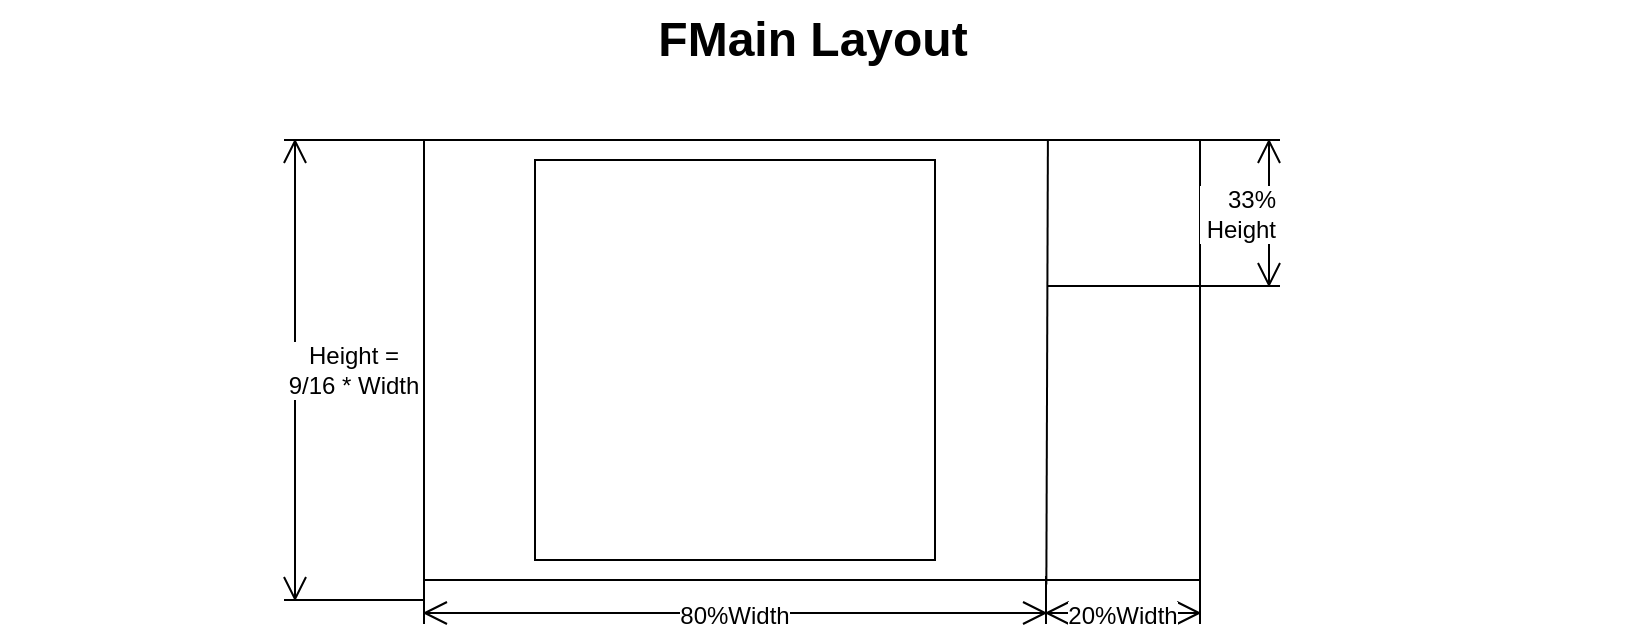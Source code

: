 <mxfile>
    <diagram id="IKmMMKoKRgROu2fk3VaU" name="FMainLayout">
        <mxGraphModel dx="700" dy="2000" grid="1" gridSize="10" guides="1" tooltips="1" connect="1" arrows="1" fold="1" page="1" pageScale="1" pageWidth="827" pageHeight="1169" math="0" shadow="0">
            <root>
                <mxCell id="ES1KHg0D85jEItp_t5hM-0"/>
                <mxCell id="ES1KHg0D85jEItp_t5hM-1" parent="ES1KHg0D85jEItp_t5hM-0"/>
                <mxCell id="ES1KHg0D85jEItp_t5hM-5" value="FMain Layout" style="text;strokeColor=none;fillColor=none;html=1;fontSize=24;fontStyle=1;verticalAlign=middle;align=center;" parent="ES1KHg0D85jEItp_t5hM-1" vertex="1">
                    <mxGeometry x="8" width="812" height="40" as="geometry"/>
                </mxCell>
                <mxCell id="ES1KHg0D85jEItp_t5hM-6" value="" style="rounded=0;whiteSpace=wrap;html=1;" parent="ES1KHg0D85jEItp_t5hM-1" vertex="1">
                    <mxGeometry x="220" y="70" width="388" height="220" as="geometry"/>
                </mxCell>
                <mxCell id="ES1KHg0D85jEItp_t5hM-7" value="" style="endArrow=none;html=1;exitX=0.804;exitY=0.002;exitDx=0;exitDy=0;entryX=0.802;entryY=1.01;entryDx=0;entryDy=0;entryPerimeter=0;exitPerimeter=0;" parent="ES1KHg0D85jEItp_t5hM-1" source="ES1KHg0D85jEItp_t5hM-6" target="ES1KHg0D85jEItp_t5hM-6" edge="1">
                    <mxGeometry width="50" height="50" relative="1" as="geometry">
                        <mxPoint x="410" y="330" as="sourcePoint"/>
                        <mxPoint x="470" y="350" as="targetPoint"/>
                    </mxGeometry>
                </mxCell>
                <mxCell id="ES1KHg0D85jEItp_t5hM-8" value="&lt;font color=&quot;#000000&quot;&gt;20%Width&lt;/font&gt;" style="shape=dimension;whiteSpace=wrap;html=1;align=center;points=[];verticalAlign=bottom;spacingBottom=-5;labelBackgroundColor=#ffffff" parent="ES1KHg0D85jEItp_t5hM-1" vertex="1">
                    <mxGeometry x="531" y="290" width="77" height="22" as="geometry"/>
                </mxCell>
                <mxCell id="ES1KHg0D85jEItp_t5hM-9" value="&lt;font color=&quot;#000000&quot;&gt;80%Width&lt;/font&gt;" style="shape=dimension;whiteSpace=wrap;html=1;align=center;points=[];verticalAlign=bottom;spacingBottom=-5;labelBackgroundColor=#ffffff" parent="ES1KHg0D85jEItp_t5hM-1" vertex="1">
                    <mxGeometry x="220" y="288" width="311" height="24" as="geometry"/>
                </mxCell>
                <mxCell id="ES1KHg0D85jEItp_t5hM-12" value="33% Height" style="shape=dimension;direction=north;whiteSpace=wrap;html=1;align=right;points=[];verticalAlign=middle;labelBackgroundColor=#ffffff;fontColor=#000000;" parent="ES1KHg0D85jEItp_t5hM-1" vertex="1">
                    <mxGeometry x="608" y="70" width="40" height="73" as="geometry"/>
                </mxCell>
                <mxCell id="ES1KHg0D85jEItp_t5hM-14" value="&lt;font color=&quot;#ffffff&quot;&gt;Information&lt;/font&gt;" style="text;html=1;strokeColor=none;fillColor=none;align=center;verticalAlign=middle;whiteSpace=wrap;rounded=0;fontColor=#000000;" parent="ES1KHg0D85jEItp_t5hM-1" vertex="1">
                    <mxGeometry x="539.5" y="70" width="60" height="30" as="geometry"/>
                </mxCell>
                <mxCell id="ES1KHg0D85jEItp_t5hM-15" value="" style="endArrow=none;html=1;fontColor=#FFFFFF;entryX=1;entryY=0.332;entryDx=0;entryDy=0;entryPerimeter=0;" parent="ES1KHg0D85jEItp_t5hM-1" target="ES1KHg0D85jEItp_t5hM-6" edge="1">
                    <mxGeometry width="50" height="50" relative="1" as="geometry">
                        <mxPoint x="532" y="143" as="sourcePoint"/>
                        <mxPoint x="450" y="200" as="targetPoint"/>
                    </mxGeometry>
                </mxCell>
                <mxCell id="ES1KHg0D85jEItp_t5hM-16" value="" style="rounded=0;whiteSpace=wrap;html=1;fontColor=#FFFFFF;" parent="ES1KHg0D85jEItp_t5hM-1" vertex="1">
                    <mxGeometry x="275.5" y="80" width="200" height="200" as="geometry"/>
                </mxCell>
                <mxCell id="ES1KHg0D85jEItp_t5hM-13" value="&lt;font color=&quot;#ffffff&quot;&gt;Gamefield&lt;br&gt;&lt;/font&gt;" style="text;html=1;strokeColor=none;fillColor=none;align=center;verticalAlign=middle;whiteSpace=wrap;rounded=0;fontColor=#000000;" parent="ES1KHg0D85jEItp_t5hM-1" vertex="1">
                    <mxGeometry x="345.5" y="165" width="60" height="30" as="geometry"/>
                </mxCell>
                <mxCell id="ES1KHg0D85jEItp_t5hM-17" value="&lt;font color=&quot;#ffffff&quot;&gt;Buttons&lt;/font&gt;" style="text;html=1;strokeColor=none;fillColor=none;align=center;verticalAlign=middle;whiteSpace=wrap;rounded=0;fontColor=#000000;" parent="ES1KHg0D85jEItp_t5hM-1" vertex="1">
                    <mxGeometry x="539.5" y="143" width="60" height="30" as="geometry"/>
                </mxCell>
                <mxCell id="ES1KHg0D85jEItp_t5hM-18" value="&lt;font color=&quot;#000000&quot;&gt;Height = 9/16 * Width&lt;/font&gt;" style="shape=dimension;direction=south;whiteSpace=wrap;html=1;align=center;points=[];verticalAlign=middle;labelBackgroundColor=#ffffff;fontColor=#FFFFFF;" parent="ES1KHg0D85jEItp_t5hM-1" vertex="1">
                    <mxGeometry x="150" y="70" width="70" height="230" as="geometry"/>
                </mxCell>
            </root>
        </mxGraphModel>
    </diagram>
    <diagram id="nvnnfnN3T7ylP6F-YQjb" name="MainFlow">
        <mxGraphModel dx="1057" dy="800" grid="1" gridSize="10" guides="1" tooltips="1" connect="1" arrows="1" fold="1" page="1" pageScale="1" pageWidth="827" pageHeight="1169" math="0" shadow="0">
            <root>
                <mxCell id="0"/>
                <mxCell id="1" parent="0"/>
                <mxCell id="3" value="Main flow of Floodpipe" style="text;strokeColor=none;fillColor=none;html=1;fontSize=24;fontStyle=1;verticalAlign=middle;align=center;rounded=0;" parent="1" vertex="1">
                    <mxGeometry x="8" width="812" height="40" as="geometry"/>
                </mxCell>
                <mxCell id="8" style="edgeStyle=none;html=1;exitX=0.5;exitY=1;exitDx=0;exitDy=0;exitPerimeter=0;entryX=0.5;entryY=0;entryDx=0;entryDy=0;rounded=0;" parent="1" source="6" target="7" edge="1">
                    <mxGeometry relative="1" as="geometry"/>
                </mxCell>
                <mxCell id="6" value="Programstart" style="strokeWidth=2;html=1;shape=mxgraph.flowchart.start_1;whiteSpace=wrap;rounded=0;" parent="1" vertex="1">
                    <mxGeometry x="328" y="80" width="172" height="60" as="geometry"/>
                </mxCell>
                <mxCell id="7" value="&lt;b&gt;OnCreate()&lt;br&gt;&lt;br&gt;&lt;/b&gt;Default startlayout&lt;br&gt;(Lables, Text, Buttons and empty gamefield)" style="rounded=0;whiteSpace=wrap;html=1;absoluteArcSize=1;arcSize=14;strokeWidth=2;" parent="1" vertex="1">
                    <mxGeometry x="328" y="220" width="172" height="80" as="geometry"/>
                </mxCell>
                <mxCell id="18" value="New Game" style="whiteSpace=wrap;html=1;align=center;verticalAlign=middle;treeFolding=1;treeMoving=1;rounded=0;" parent="1" vertex="1">
                    <mxGeometry x="304" y="434.5" width="100" height="60" as="geometry"/>
                </mxCell>
                <mxCell id="26" style="edgeStyle=none;html=1;exitX=0.5;exitY=1;exitDx=0;exitDy=0;entryX=0.5;entryY=0;entryDx=0;entryDy=0;entryPerimeter=0;rounded=0;" parent="1" source="19" target="24" edge="1">
                    <mxGeometry relative="1" as="geometry"/>
                </mxCell>
                <mxCell id="19" value="Exit" style="whiteSpace=wrap;html=1;align=center;verticalAlign=middle;treeFolding=1;treeMoving=1;rounded=0;" parent="1" vertex="1">
                    <mxGeometry x="364" y="700" width="100" height="60" as="geometry"/>
                </mxCell>
                <mxCell id="20" value="Save" style="whiteSpace=wrap;html=1;align=center;verticalAlign=middle;treeFolding=1;treeMoving=1;newEdgeStyle={&quot;edgeStyle&quot;:&quot;elbowEdgeStyle&quot;,&quot;startArrow&quot;:&quot;none&quot;,&quot;endArrow&quot;:&quot;none&quot;};rounded=0;" parent="1" vertex="1">
                    <mxGeometry x="424" y="524.5" width="100" height="60" as="geometry"/>
                </mxCell>
                <mxCell id="21" value="" style="edgeStyle=elbowEdgeStyle;elbow=vertical;startArrow=none;endArrow=none;rounded=0;entryX=0;entryY=0.5;entryDx=0;entryDy=0;" parent="1" target="20" edge="1">
                    <mxGeometry relative="1" as="geometry">
                        <mxPoint x="414" y="464.5" as="sourcePoint"/>
                        <Array as="points">
                            <mxPoint x="420" y="554.5"/>
                        </Array>
                    </mxGeometry>
                </mxCell>
                <mxCell id="28" style="edgeStyle=none;html=1;exitX=0;exitY=0.5;exitDx=0;exitDy=0;entryX=1;entryY=0.5;entryDx=0;entryDy=0;rounded=0;" parent="1" source="22" target="27" edge="1">
                    <mxGeometry relative="1" as="geometry"/>
                </mxCell>
                <mxCell id="22" value="Load" style="whiteSpace=wrap;html=1;align=center;verticalAlign=middle;treeFolding=1;treeMoving=1;newEdgeStyle={&quot;edgeStyle&quot;:&quot;elbowEdgeStyle&quot;,&quot;startArrow&quot;:&quot;none&quot;,&quot;endArrow&quot;:&quot;none&quot;};rounded=0;" parent="1" vertex="1">
                    <mxGeometry x="304" y="524.5" width="100" height="60" as="geometry"/>
                </mxCell>
                <mxCell id="23" value="" style="edgeStyle=elbowEdgeStyle;elbow=vertical;startArrow=none;endArrow=none;rounded=0;entryX=1;entryY=0.5;entryDx=0;entryDy=0;" parent="1" target="22" edge="1">
                    <mxGeometry relative="1" as="geometry">
                        <mxPoint x="410" y="554.5" as="sourcePoint"/>
                        <Array as="points">
                            <mxPoint x="420" y="554.5"/>
                        </Array>
                    </mxGeometry>
                </mxCell>
                <mxCell id="24" value="End of process" style="strokeWidth=2;html=1;shape=mxgraph.flowchart.terminator;whiteSpace=wrap;rounded=0;" parent="1" vertex="1">
                    <mxGeometry x="364" y="1010" width="100" height="60" as="geometry"/>
                </mxCell>
                <mxCell id="29" style="edgeStyle=none;html=1;exitX=0.5;exitY=0;exitDx=0;exitDy=0;rounded=0;" parent="1" source="27" edge="1">
                    <mxGeometry relative="1" as="geometry">
                        <mxPoint x="410" y="380" as="targetPoint"/>
                        <Array as="points">
                            <mxPoint x="200" y="380"/>
                        </Array>
                    </mxGeometry>
                </mxCell>
                <mxCell id="27" value="Load from file" style="rounded=0;whiteSpace=wrap;html=1;absoluteArcSize=1;arcSize=14;strokeWidth=2;" parent="1" vertex="1">
                    <mxGeometry x="150" y="534.5" width="100" height="40" as="geometry"/>
                </mxCell>
            </root>
        </mxGraphModel>
    </diagram>
    <diagram id="_IT3c_-uy8F1vy24gcH0" name="Filestructure">
        <mxGraphModel dx="927" dy="1143" grid="1" gridSize="10" guides="1" tooltips="1" connect="1" arrows="1" fold="1" page="1" pageScale="1" pageWidth="827" pageHeight="1169" math="0" shadow="0">
            <root>
                <mxCell id="EOfsPba7yxgSOuHIYxgx-0"/>
                <mxCell id="EOfsPba7yxgSOuHIYxgx-1" parent="EOfsPba7yxgSOuHIYxgx-0"/>
                <mxCell id="aeSHPprnvVVP8BhaO4EL-0" value="Filestructure" style="text;strokeColor=none;fillColor=none;html=1;fontSize=24;fontStyle=1;verticalAlign=middle;align=center;" vertex="1" parent="EOfsPba7yxgSOuHIYxgx-1">
                    <mxGeometry x="10" width="808" height="40" as="geometry"/>
                </mxCell>
                <mxCell id="aeSHPprnvVVP8BhaO4EL-15" value="" style="edgeStyle=none;html=1;" edge="1" parent="EOfsPba7yxgSOuHIYxgx-1" source="aeSHPprnvVVP8BhaO4EL-2" target="aeSHPprnvVVP8BhaO4EL-14">
                    <mxGeometry relative="1" as="geometry"/>
                </mxCell>
                <mxCell id="aeSHPprnvVVP8BhaO4EL-2" value="&lt;p style=&quot;margin: 0px ; margin-top: 4px ; text-align: center&quot;&gt;&lt;b&gt;UMain.pas&lt;/b&gt;&lt;/p&gt;&lt;hr&gt;&lt;p style=&quot;margin: 0px ; margin-left: 8px ; text-align: center&quot;&gt;&lt;br&gt;&lt;/p&gt;" style="shape=rect;html=1;overflow=fill;whiteSpace=wrap;" vertex="1" parent="EOfsPba7yxgSOuHIYxgx-1">
                    <mxGeometry x="314" y="320" width="200" height="80" as="geometry"/>
                </mxCell>
                <mxCell id="aeSHPprnvVVP8BhaO4EL-10" style="edgeStyle=none;html=1;entryX=0;entryY=0.5;entryDx=0;entryDy=0;" edge="1" parent="EOfsPba7yxgSOuHIYxgx-1" source="aeSHPprnvVVP8BhaO4EL-3" target="aeSHPprnvVVP8BhaO4EL-5">
                    <mxGeometry relative="1" as="geometry"/>
                </mxCell>
                <mxCell id="aeSHPprnvVVP8BhaO4EL-12" style="edgeStyle=none;html=1;exitX=0.5;exitY=1;exitDx=0;exitDy=0;entryX=0;entryY=0.5;entryDx=0;entryDy=0;" edge="1" parent="EOfsPba7yxgSOuHIYxgx-1" source="aeSHPprnvVVP8BhaO4EL-3" target="aeSHPprnvVVP8BhaO4EL-2">
                    <mxGeometry relative="1" as="geometry">
                        <Array as="points">
                            <mxPoint x="160" y="360"/>
                        </Array>
                    </mxGeometry>
                </mxCell>
                <mxCell id="aeSHPprnvVVP8BhaO4EL-3" value="&lt;p style=&quot;margin: 0px ; margin-top: 4px ; text-align: center&quot;&gt;&lt;b&gt;UProperties&lt;/b&gt;&lt;b&gt;.pas&lt;/b&gt;&lt;/p&gt;&lt;hr&gt;&lt;p style=&quot;margin: 0px ; margin-left: 8px ; text-align: center&quot;&gt;&lt;br&gt;&lt;/p&gt;" style="shape=rect;html=1;overflow=fill;whiteSpace=wrap;" vertex="1" parent="EOfsPba7yxgSOuHIYxgx-1">
                    <mxGeometry x="60" y="80" width="200" height="80" as="geometry"/>
                </mxCell>
                <mxCell id="aeSHPprnvVVP8BhaO4EL-11" style="edgeStyle=none;html=1;exitX=0.5;exitY=1;exitDx=0;exitDy=0;entryX=0.5;entryY=0;entryDx=0;entryDy=0;" edge="1" parent="EOfsPba7yxgSOuHIYxgx-1" source="aeSHPprnvVVP8BhaO4EL-5" target="aeSHPprnvVVP8BhaO4EL-2">
                    <mxGeometry relative="1" as="geometry"/>
                </mxCell>
                <mxCell id="aeSHPprnvVVP8BhaO4EL-5" value="&lt;p style=&quot;margin: 0px ; margin-top: 4px ; text-align: center&quot;&gt;&lt;b&gt;UFunctions.pas&lt;/b&gt;&lt;/p&gt;&lt;hr&gt;&lt;p style=&quot;margin: 0px ; margin-left: 8px ; text-align: center&quot;&gt;&lt;br&gt;&lt;/p&gt;" style="shape=rect;html=1;overflow=fill;whiteSpace=wrap;" vertex="1" parent="EOfsPba7yxgSOuHIYxgx-1">
                    <mxGeometry x="314" y="80" width="200" height="80" as="geometry"/>
                </mxCell>
                <mxCell id="aeSHPprnvVVP8BhaO4EL-9" style="edgeStyle=none;html=1;entryX=1;entryY=0.5;entryDx=0;entryDy=0;" edge="1" parent="EOfsPba7yxgSOuHIYxgx-1" source="aeSHPprnvVVP8BhaO4EL-7" target="aeSHPprnvVVP8BhaO4EL-5">
                    <mxGeometry relative="1" as="geometry"/>
                </mxCell>
                <mxCell id="aeSHPprnvVVP8BhaO4EL-13" style="edgeStyle=none;html=1;exitX=0.5;exitY=1;exitDx=0;exitDy=0;entryX=1;entryY=0.5;entryDx=0;entryDy=0;" edge="1" parent="EOfsPba7yxgSOuHIYxgx-1" source="aeSHPprnvVVP8BhaO4EL-7" target="aeSHPprnvVVP8BhaO4EL-2">
                    <mxGeometry relative="1" as="geometry">
                        <Array as="points">
                            <mxPoint x="660" y="360"/>
                        </Array>
                    </mxGeometry>
                </mxCell>
                <mxCell id="aeSHPprnvVVP8BhaO4EL-7" value="&lt;p style=&quot;margin: 0px ; margin-top: 4px ; text-align: center&quot;&gt;&lt;b&gt;UTypedefine.pas&lt;/b&gt;&lt;/p&gt;&lt;hr&gt;&lt;p style=&quot;margin: 0px ; margin-left: 8px ; text-align: center&quot;&gt;&lt;br&gt;&lt;/p&gt;" style="shape=rect;html=1;overflow=fill;whiteSpace=wrap;" vertex="1" parent="EOfsPba7yxgSOuHIYxgx-1">
                    <mxGeometry x="560" y="80" width="200" height="80" as="geometry"/>
                </mxCell>
                <mxCell id="aeSHPprnvVVP8BhaO4EL-14" value="&lt;p style=&quot;margin: 0px ; margin-top: 4px ; text-align: center&quot;&gt;&lt;b&gt;Floodpipe.drp&lt;/b&gt;&lt;/p&gt;&lt;hr&gt;&lt;p style=&quot;margin: 0px ; margin-left: 8px ; text-align: center&quot;&gt;&lt;br&gt;&lt;/p&gt;" style="shape=rect;html=1;overflow=fill;whiteSpace=wrap;" vertex="1" parent="EOfsPba7yxgSOuHIYxgx-1">
                    <mxGeometry x="314" y="480" width="200" height="80" as="geometry"/>
                </mxCell>
            </root>
        </mxGraphModel>
    </diagram>
</mxfile>